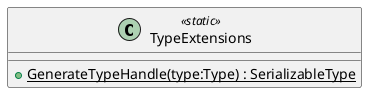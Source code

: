 @startuml
class TypeExtensions <<static>> {
    + {static} GenerateTypeHandle(type:Type) : SerializableType
}
@enduml
